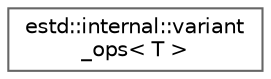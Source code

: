 digraph "Graphical Class Hierarchy"
{
 // LATEX_PDF_SIZE
  bgcolor="transparent";
  edge [fontname=Helvetica,fontsize=10,labelfontname=Helvetica,labelfontsize=10];
  node [fontname=Helvetica,fontsize=10,shape=box,height=0.2,width=0.4];
  rankdir="LR";
  Node0 [id="Node000000",label="estd::internal::variant\l_ops\< T \>",height=0.2,width=0.4,color="grey40", fillcolor="white", style="filled",URL="$df/de5/structestd_1_1internal_1_1variant__ops.html",tooltip=" "];
}
